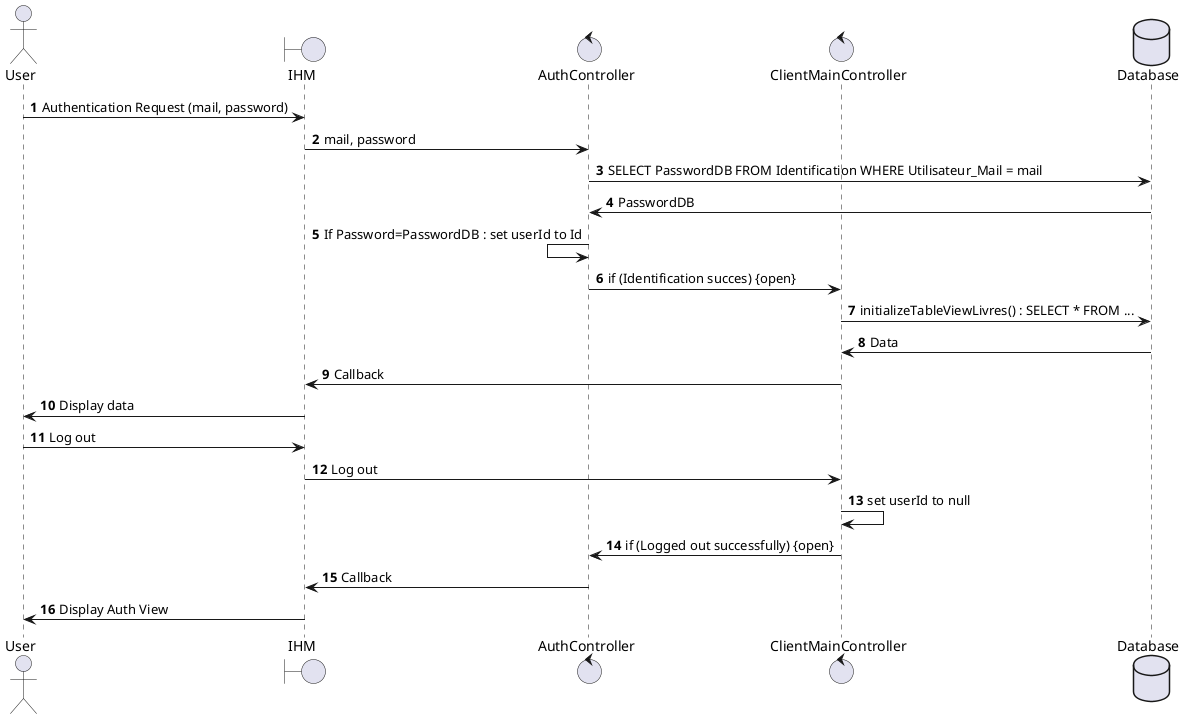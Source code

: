 @startuml
'https://plantuml.com/sequence-diagram

autonumber

actor User
boundary IHM
control AuthController
control ClientMainController
database Database


User -> IHM: Authentication Request (mail, password)
IHM -> AuthController: mail, password
AuthController -> Database: SELECT PasswordDB FROM Identification WHERE Utilisateur_Mail = mail
AuthController <- Database: PasswordDB
AuthController <- AuthController: If Password=PasswordDB : set userId to Id
ClientMainController <- AuthController: if (Identification succes) {open}



ClientMainController -> Database: initializeTableViewLivres() : SELECT * FROM ...
ClientMainController <- Database: Data
IHM <- ClientMainController: Callback
User <- IHM: Display data

User -> IHM: Log out
IHM -> ClientMainController: Log out
ClientMainController -> ClientMainController: set userId to null
AuthController <- ClientMainController: if (Logged out successfully) {open}
IHM <- AuthController: Callback
User <- IHM: Display Auth View

@enduml